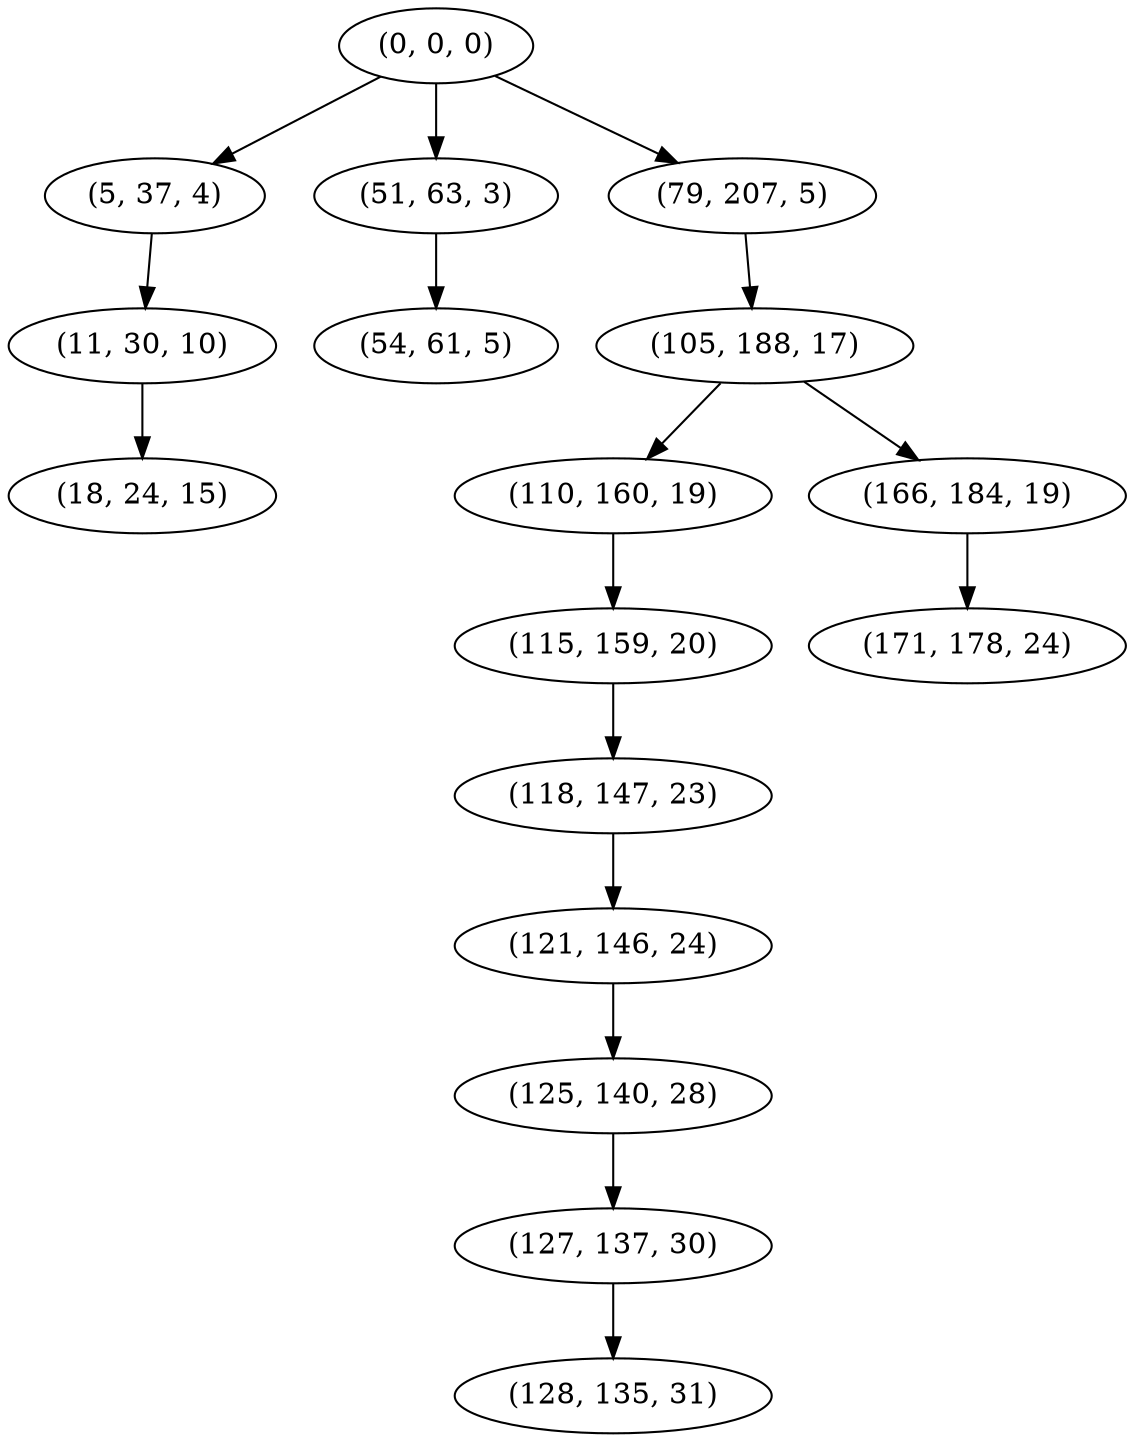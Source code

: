 digraph tree {
    "(0, 0, 0)";
    "(5, 37, 4)";
    "(11, 30, 10)";
    "(18, 24, 15)";
    "(51, 63, 3)";
    "(54, 61, 5)";
    "(79, 207, 5)";
    "(105, 188, 17)";
    "(110, 160, 19)";
    "(115, 159, 20)";
    "(118, 147, 23)";
    "(121, 146, 24)";
    "(125, 140, 28)";
    "(127, 137, 30)";
    "(128, 135, 31)";
    "(166, 184, 19)";
    "(171, 178, 24)";
    "(0, 0, 0)" -> "(5, 37, 4)";
    "(0, 0, 0)" -> "(51, 63, 3)";
    "(0, 0, 0)" -> "(79, 207, 5)";
    "(5, 37, 4)" -> "(11, 30, 10)";
    "(11, 30, 10)" -> "(18, 24, 15)";
    "(51, 63, 3)" -> "(54, 61, 5)";
    "(79, 207, 5)" -> "(105, 188, 17)";
    "(105, 188, 17)" -> "(110, 160, 19)";
    "(105, 188, 17)" -> "(166, 184, 19)";
    "(110, 160, 19)" -> "(115, 159, 20)";
    "(115, 159, 20)" -> "(118, 147, 23)";
    "(118, 147, 23)" -> "(121, 146, 24)";
    "(121, 146, 24)" -> "(125, 140, 28)";
    "(125, 140, 28)" -> "(127, 137, 30)";
    "(127, 137, 30)" -> "(128, 135, 31)";
    "(166, 184, 19)" -> "(171, 178, 24)";
}
